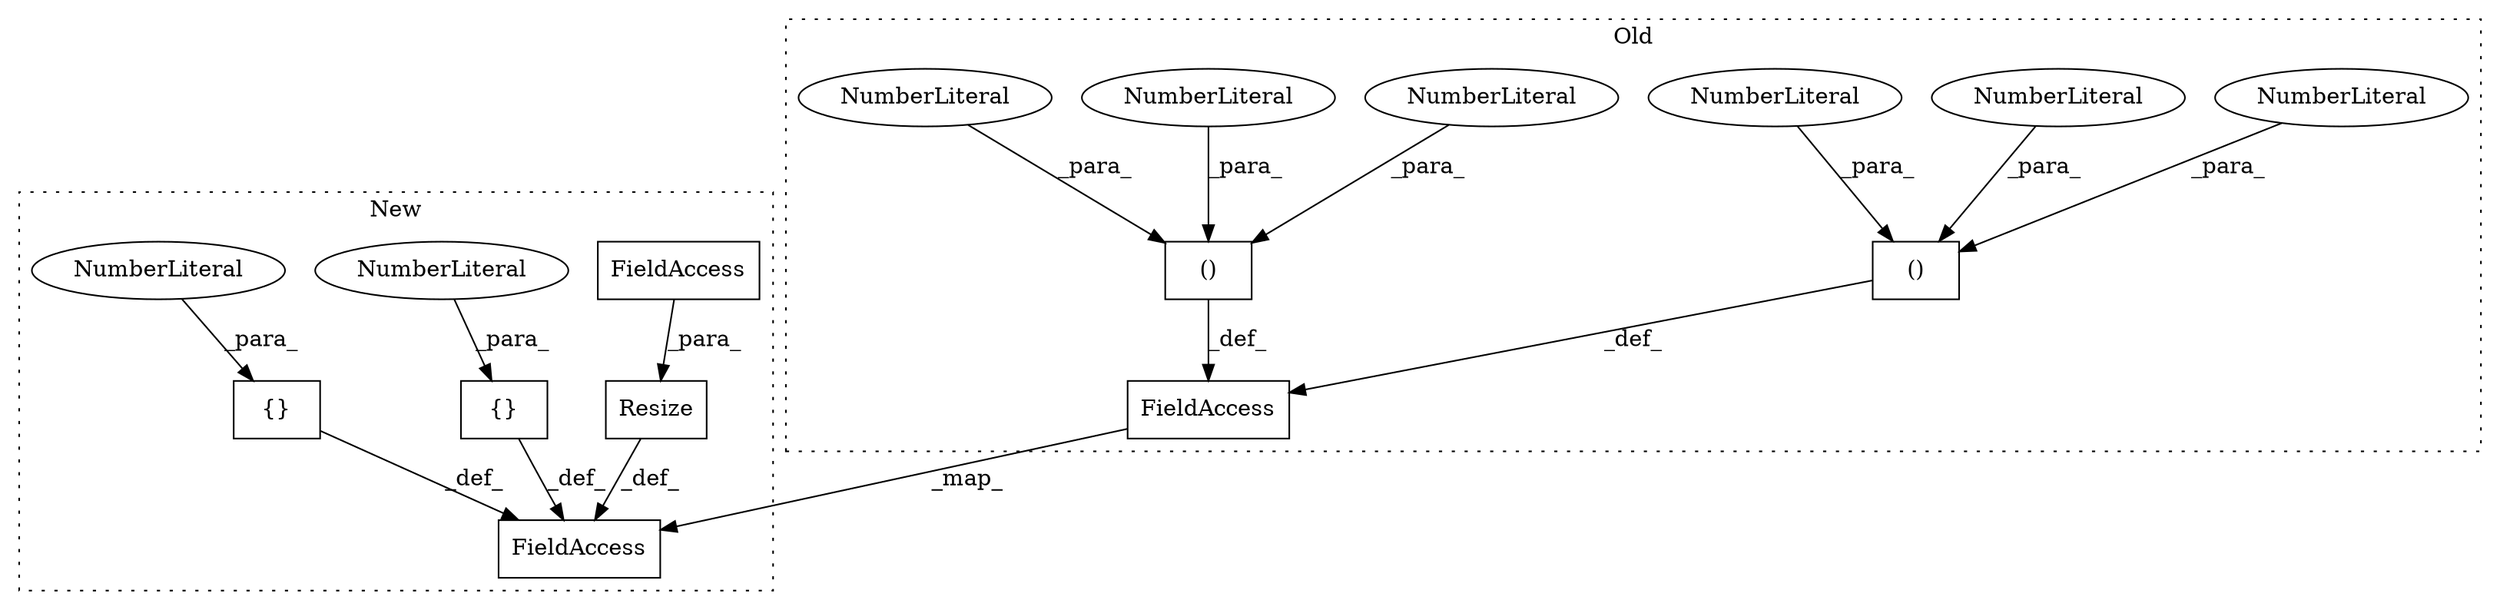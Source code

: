 digraph G {
subgraph cluster0 {
1 [label="()" a="106" s="3455" l="35" shape="box"];
3 [label="NumberLiteral" a="34" s="3455" l="3" shape="ellipse"];
4 [label="NumberLiteral" a="34" s="3471" l="3" shape="ellipse"];
6 [label="NumberLiteral" a="34" s="3487" l="3" shape="ellipse"];
7 [label="FieldAccess" a="22" s="4383" l="13" shape="box"];
9 [label="()" a="106" s="3497" l="35" shape="box"];
10 [label="NumberLiteral" a="34" s="3529" l="3" shape="ellipse"];
11 [label="NumberLiteral" a="34" s="3513" l="3" shape="ellipse"];
13 [label="NumberLiteral" a="34" s="3497" l="3" shape="ellipse"];
label = "Old";
style="dotted";
}
subgraph cluster1 {
2 [label="Resize" a="32" s="3406,3425" l="7,1" shape="box"];
5 [label="FieldAccess" a="22" s="3413" l="3" shape="box"];
8 [label="FieldAccess" a="22" s="4377" l="13" shape="box"];
12 [label="{}" a="4" s="3505,3509" l="1,1" shape="box"];
14 [label="NumberLiteral" a="34" s="3506" l="3" shape="ellipse"];
15 [label="{}" a="4" s="3522,3526" l="1,1" shape="box"];
16 [label="NumberLiteral" a="34" s="3523" l="3" shape="ellipse"];
label = "New";
style="dotted";
}
1 -> 7 [label="_def_"];
2 -> 8 [label="_def_"];
3 -> 1 [label="_para_"];
4 -> 1 [label="_para_"];
5 -> 2 [label="_para_"];
6 -> 1 [label="_para_"];
7 -> 8 [label="_map_"];
9 -> 7 [label="_def_"];
10 -> 9 [label="_para_"];
11 -> 9 [label="_para_"];
12 -> 8 [label="_def_"];
13 -> 9 [label="_para_"];
14 -> 12 [label="_para_"];
15 -> 8 [label="_def_"];
16 -> 15 [label="_para_"];
}